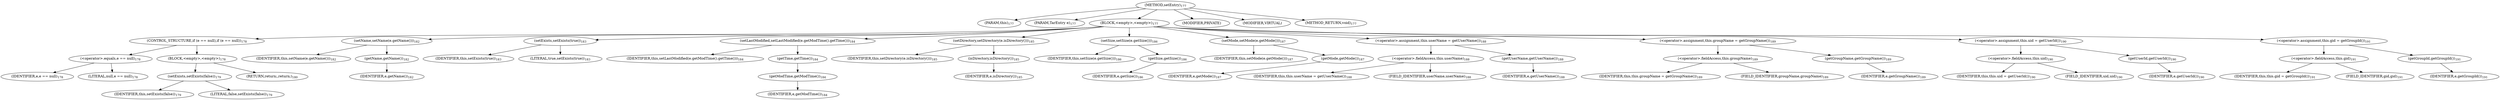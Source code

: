 digraph "setEntry" {  
"347" [label = <(METHOD,setEntry)<SUB>177</SUB>> ]
"42" [label = <(PARAM,this)<SUB>177</SUB>> ]
"348" [label = <(PARAM,TarEntry e)<SUB>177</SUB>> ]
"349" [label = <(BLOCK,&lt;empty&gt;,&lt;empty&gt;)<SUB>177</SUB>> ]
"350" [label = <(CONTROL_STRUCTURE,if (e == null),if (e == null))<SUB>178</SUB>> ]
"351" [label = <(&lt;operator&gt;.equals,e == null)<SUB>178</SUB>> ]
"352" [label = <(IDENTIFIER,e,e == null)<SUB>178</SUB>> ]
"353" [label = <(LITERAL,null,e == null)<SUB>178</SUB>> ]
"354" [label = <(BLOCK,&lt;empty&gt;,&lt;empty&gt;)<SUB>178</SUB>> ]
"355" [label = <(setExists,setExists(false))<SUB>179</SUB>> ]
"41" [label = <(IDENTIFIER,this,setExists(false))<SUB>179</SUB>> ]
"356" [label = <(LITERAL,false,setExists(false))<SUB>179</SUB>> ]
"357" [label = <(RETURN,return;,return;)<SUB>180</SUB>> ]
"358" [label = <(setName,setName(e.getName()))<SUB>182</SUB>> ]
"43" [label = <(IDENTIFIER,this,setName(e.getName()))<SUB>182</SUB>> ]
"359" [label = <(getName,getName())<SUB>182</SUB>> ]
"360" [label = <(IDENTIFIER,e,getName())<SUB>182</SUB>> ]
"361" [label = <(setExists,setExists(true))<SUB>183</SUB>> ]
"44" [label = <(IDENTIFIER,this,setExists(true))<SUB>183</SUB>> ]
"362" [label = <(LITERAL,true,setExists(true))<SUB>183</SUB>> ]
"363" [label = <(setLastModified,setLastModified(e.getModTime().getTime()))<SUB>184</SUB>> ]
"45" [label = <(IDENTIFIER,this,setLastModified(e.getModTime().getTime()))<SUB>184</SUB>> ]
"364" [label = <(getTime,getTime())<SUB>184</SUB>> ]
"365" [label = <(getModTime,getModTime())<SUB>184</SUB>> ]
"366" [label = <(IDENTIFIER,e,getModTime())<SUB>184</SUB>> ]
"367" [label = <(setDirectory,setDirectory(e.isDirectory()))<SUB>185</SUB>> ]
"46" [label = <(IDENTIFIER,this,setDirectory(e.isDirectory()))<SUB>185</SUB>> ]
"368" [label = <(isDirectory,isDirectory())<SUB>185</SUB>> ]
"369" [label = <(IDENTIFIER,e,isDirectory())<SUB>185</SUB>> ]
"370" [label = <(setSize,setSize(e.getSize()))<SUB>186</SUB>> ]
"47" [label = <(IDENTIFIER,this,setSize(e.getSize()))<SUB>186</SUB>> ]
"371" [label = <(getSize,getSize())<SUB>186</SUB>> ]
"372" [label = <(IDENTIFIER,e,getSize())<SUB>186</SUB>> ]
"373" [label = <(setMode,setMode(e.getMode()))<SUB>187</SUB>> ]
"48" [label = <(IDENTIFIER,this,setMode(e.getMode()))<SUB>187</SUB>> ]
"374" [label = <(getMode,getMode())<SUB>187</SUB>> ]
"375" [label = <(IDENTIFIER,e,getMode())<SUB>187</SUB>> ]
"376" [label = <(&lt;operator&gt;.assignment,this.userName = getUserName())<SUB>188</SUB>> ]
"377" [label = <(&lt;operator&gt;.fieldAccess,this.userName)<SUB>188</SUB>> ]
"378" [label = <(IDENTIFIER,this,this.userName = getUserName())<SUB>188</SUB>> ]
"379" [label = <(FIELD_IDENTIFIER,userName,userName)<SUB>188</SUB>> ]
"380" [label = <(getUserName,getUserName())<SUB>188</SUB>> ]
"381" [label = <(IDENTIFIER,e,getUserName())<SUB>188</SUB>> ]
"382" [label = <(&lt;operator&gt;.assignment,this.groupName = getGroupName())<SUB>189</SUB>> ]
"383" [label = <(&lt;operator&gt;.fieldAccess,this.groupName)<SUB>189</SUB>> ]
"384" [label = <(IDENTIFIER,this,this.groupName = getGroupName())<SUB>189</SUB>> ]
"385" [label = <(FIELD_IDENTIFIER,groupName,groupName)<SUB>189</SUB>> ]
"386" [label = <(getGroupName,getGroupName())<SUB>189</SUB>> ]
"387" [label = <(IDENTIFIER,e,getGroupName())<SUB>189</SUB>> ]
"388" [label = <(&lt;operator&gt;.assignment,this.uid = getUserId())<SUB>190</SUB>> ]
"389" [label = <(&lt;operator&gt;.fieldAccess,this.uid)<SUB>190</SUB>> ]
"390" [label = <(IDENTIFIER,this,this.uid = getUserId())<SUB>190</SUB>> ]
"391" [label = <(FIELD_IDENTIFIER,uid,uid)<SUB>190</SUB>> ]
"392" [label = <(getUserId,getUserId())<SUB>190</SUB>> ]
"393" [label = <(IDENTIFIER,e,getUserId())<SUB>190</SUB>> ]
"394" [label = <(&lt;operator&gt;.assignment,this.gid = getGroupId())<SUB>191</SUB>> ]
"395" [label = <(&lt;operator&gt;.fieldAccess,this.gid)<SUB>191</SUB>> ]
"396" [label = <(IDENTIFIER,this,this.gid = getGroupId())<SUB>191</SUB>> ]
"397" [label = <(FIELD_IDENTIFIER,gid,gid)<SUB>191</SUB>> ]
"398" [label = <(getGroupId,getGroupId())<SUB>191</SUB>> ]
"399" [label = <(IDENTIFIER,e,getGroupId())<SUB>191</SUB>> ]
"400" [label = <(MODIFIER,PRIVATE)> ]
"401" [label = <(MODIFIER,VIRTUAL)> ]
"402" [label = <(METHOD_RETURN,void)<SUB>177</SUB>> ]
  "347" -> "42" 
  "347" -> "348" 
  "347" -> "349" 
  "347" -> "400" 
  "347" -> "401" 
  "347" -> "402" 
  "349" -> "350" 
  "349" -> "358" 
  "349" -> "361" 
  "349" -> "363" 
  "349" -> "367" 
  "349" -> "370" 
  "349" -> "373" 
  "349" -> "376" 
  "349" -> "382" 
  "349" -> "388" 
  "349" -> "394" 
  "350" -> "351" 
  "350" -> "354" 
  "351" -> "352" 
  "351" -> "353" 
  "354" -> "355" 
  "354" -> "357" 
  "355" -> "41" 
  "355" -> "356" 
  "358" -> "43" 
  "358" -> "359" 
  "359" -> "360" 
  "361" -> "44" 
  "361" -> "362" 
  "363" -> "45" 
  "363" -> "364" 
  "364" -> "365" 
  "365" -> "366" 
  "367" -> "46" 
  "367" -> "368" 
  "368" -> "369" 
  "370" -> "47" 
  "370" -> "371" 
  "371" -> "372" 
  "373" -> "48" 
  "373" -> "374" 
  "374" -> "375" 
  "376" -> "377" 
  "376" -> "380" 
  "377" -> "378" 
  "377" -> "379" 
  "380" -> "381" 
  "382" -> "383" 
  "382" -> "386" 
  "383" -> "384" 
  "383" -> "385" 
  "386" -> "387" 
  "388" -> "389" 
  "388" -> "392" 
  "389" -> "390" 
  "389" -> "391" 
  "392" -> "393" 
  "394" -> "395" 
  "394" -> "398" 
  "395" -> "396" 
  "395" -> "397" 
  "398" -> "399" 
}
